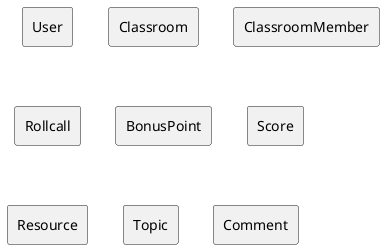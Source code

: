 @startuml
rectangle User
rectangle Classroom
rectangle ClassroomMember
rectangle Rollcall
rectangle BonusPoint
rectangle Score
rectangle Resource
rectangle Topic
rectangle Comment
@enduml